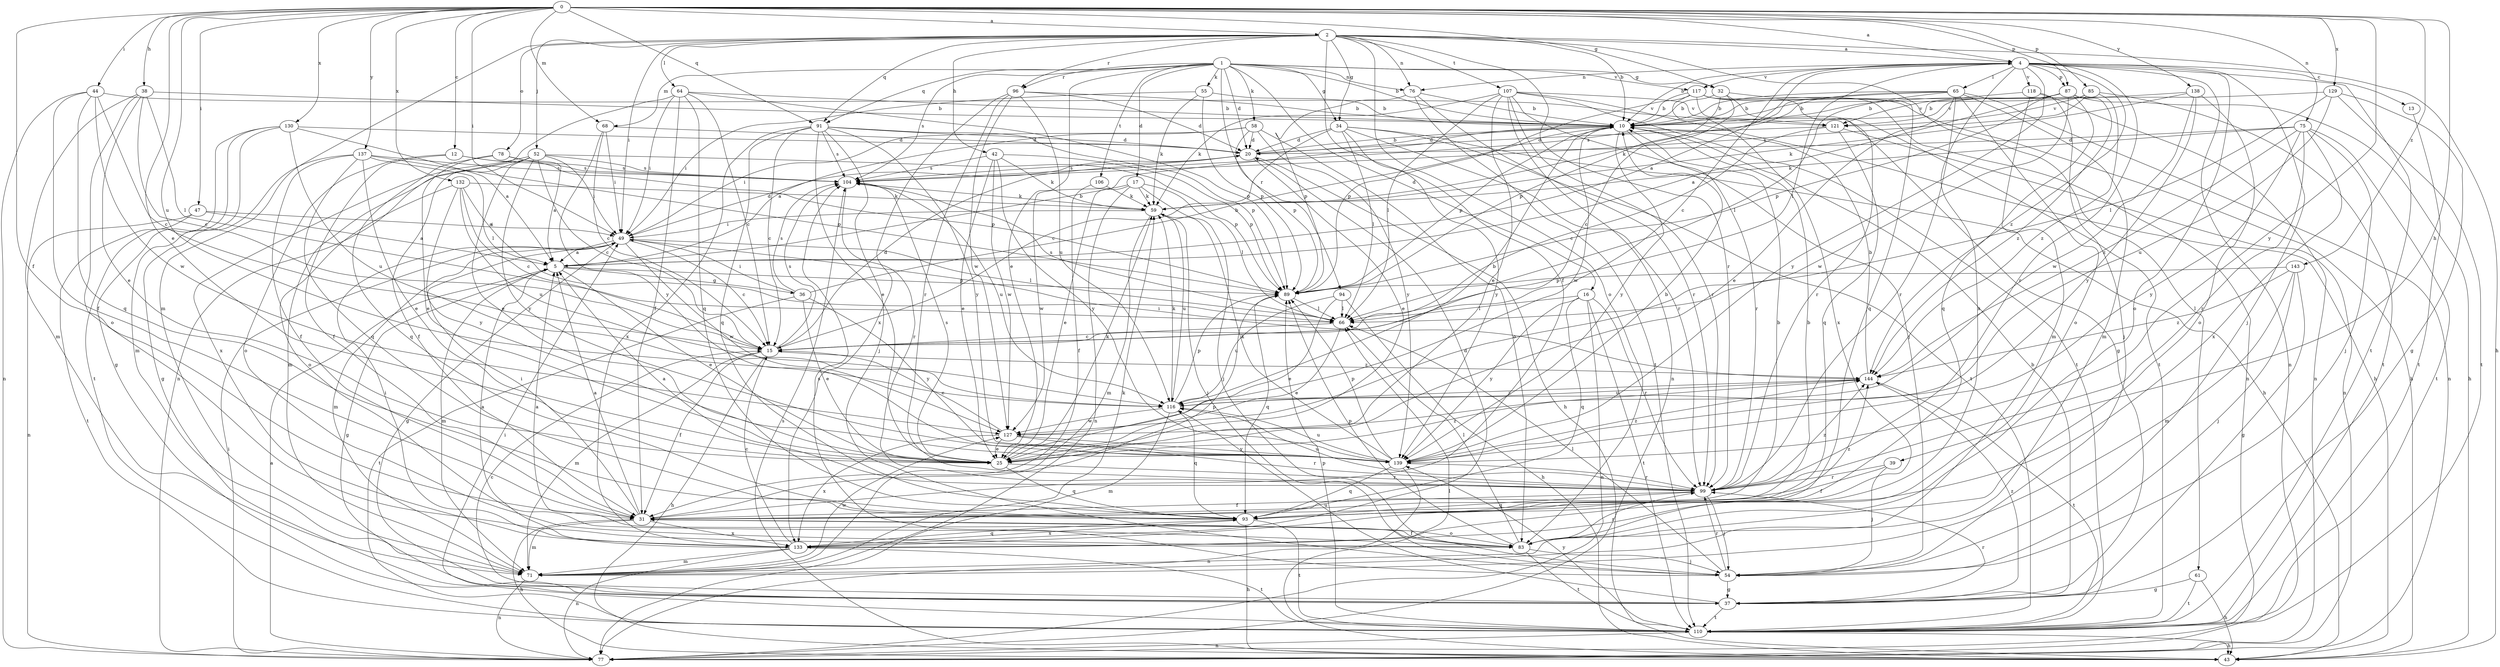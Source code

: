 strict digraph  {
0;
1;
2;
4;
5;
10;
12;
13;
15;
16;
17;
20;
25;
31;
32;
34;
36;
37;
38;
39;
42;
43;
44;
47;
49;
52;
54;
55;
58;
59;
61;
64;
65;
66;
68;
71;
75;
76;
77;
78;
83;
85;
87;
89;
91;
93;
94;
96;
99;
104;
106;
107;
110;
116;
117;
118;
121;
127;
129;
130;
132;
133;
137;
138;
139;
143;
144;
0 -> 2  [label=a];
0 -> 4  [label=a];
0 -> 12  [label=c];
0 -> 25  [label=e];
0 -> 31  [label=f];
0 -> 32  [label=g];
0 -> 38  [label=h];
0 -> 39  [label=h];
0 -> 44  [label=i];
0 -> 47  [label=i];
0 -> 49  [label=i];
0 -> 68  [label=m];
0 -> 75  [label=n];
0 -> 85  [label=p];
0 -> 87  [label=p];
0 -> 91  [label=q];
0 -> 116  [label=u];
0 -> 129  [label=x];
0 -> 130  [label=x];
0 -> 132  [label=x];
0 -> 137  [label=y];
0 -> 138  [label=y];
0 -> 139  [label=y];
0 -> 143  [label=z];
1 -> 10  [label=b];
1 -> 16  [label=d];
1 -> 17  [label=d];
1 -> 20  [label=d];
1 -> 25  [label=e];
1 -> 32  [label=g];
1 -> 34  [label=g];
1 -> 55  [label=k];
1 -> 58  [label=k];
1 -> 68  [label=m];
1 -> 76  [label=n];
1 -> 91  [label=q];
1 -> 94  [label=r];
1 -> 96  [label=r];
1 -> 104  [label=s];
1 -> 106  [label=t];
1 -> 117  [label=v];
2 -> 4  [label=a];
2 -> 10  [label=b];
2 -> 31  [label=f];
2 -> 34  [label=g];
2 -> 42  [label=h];
2 -> 43  [label=h];
2 -> 49  [label=i];
2 -> 52  [label=j];
2 -> 61  [label=l];
2 -> 64  [label=l];
2 -> 71  [label=m];
2 -> 76  [label=n];
2 -> 78  [label=o];
2 -> 83  [label=o];
2 -> 91  [label=q];
2 -> 96  [label=r];
2 -> 99  [label=r];
2 -> 107  [label=t];
4 -> 10  [label=b];
4 -> 13  [label=c];
4 -> 15  [label=c];
4 -> 54  [label=j];
4 -> 65  [label=l];
4 -> 66  [label=l];
4 -> 76  [label=n];
4 -> 77  [label=n];
4 -> 83  [label=o];
4 -> 87  [label=p];
4 -> 99  [label=r];
4 -> 110  [label=t];
4 -> 117  [label=v];
4 -> 118  [label=v];
4 -> 133  [label=x];
4 -> 139  [label=y];
4 -> 144  [label=z];
5 -> 4  [label=a];
5 -> 10  [label=b];
5 -> 25  [label=e];
5 -> 36  [label=g];
5 -> 37  [label=g];
5 -> 71  [label=m];
5 -> 89  [label=p];
10 -> 20  [label=d];
10 -> 89  [label=p];
10 -> 99  [label=r];
10 -> 127  [label=w];
10 -> 139  [label=y];
12 -> 31  [label=f];
12 -> 83  [label=o];
12 -> 89  [label=p];
12 -> 104  [label=s];
13 -> 110  [label=t];
15 -> 20  [label=d];
15 -> 31  [label=f];
15 -> 43  [label=h];
15 -> 71  [label=m];
15 -> 104  [label=s];
15 -> 144  [label=z];
16 -> 66  [label=l];
16 -> 77  [label=n];
16 -> 93  [label=q];
16 -> 99  [label=r];
16 -> 110  [label=t];
16 -> 139  [label=y];
17 -> 25  [label=e];
17 -> 54  [label=j];
17 -> 59  [label=k];
17 -> 66  [label=l];
17 -> 77  [label=n];
17 -> 127  [label=w];
20 -> 10  [label=b];
20 -> 25  [label=e];
20 -> 43  [label=h];
20 -> 104  [label=s];
25 -> 59  [label=k];
25 -> 93  [label=q];
25 -> 99  [label=r];
25 -> 104  [label=s];
25 -> 144  [label=z];
31 -> 5  [label=a];
31 -> 10  [label=b];
31 -> 43  [label=h];
31 -> 49  [label=i];
31 -> 71  [label=m];
31 -> 83  [label=o];
31 -> 89  [label=p];
31 -> 133  [label=x];
31 -> 144  [label=z];
32 -> 10  [label=b];
32 -> 15  [label=c];
32 -> 89  [label=p];
32 -> 93  [label=q];
32 -> 99  [label=r];
34 -> 15  [label=c];
34 -> 20  [label=d];
34 -> 43  [label=h];
34 -> 66  [label=l];
34 -> 99  [label=r];
34 -> 110  [label=t];
34 -> 139  [label=y];
36 -> 10  [label=b];
36 -> 25  [label=e];
36 -> 49  [label=i];
36 -> 104  [label=s];
36 -> 110  [label=t];
36 -> 139  [label=y];
37 -> 10  [label=b];
37 -> 15  [label=c];
37 -> 99  [label=r];
37 -> 110  [label=t];
37 -> 116  [label=u];
37 -> 144  [label=z];
38 -> 10  [label=b];
38 -> 15  [label=c];
38 -> 25  [label=e];
38 -> 66  [label=l];
38 -> 71  [label=m];
38 -> 83  [label=o];
39 -> 31  [label=f];
39 -> 54  [label=j];
39 -> 99  [label=r];
42 -> 25  [label=e];
42 -> 59  [label=k];
42 -> 89  [label=p];
42 -> 104  [label=s];
42 -> 127  [label=w];
42 -> 139  [label=y];
43 -> 66  [label=l];
43 -> 104  [label=s];
44 -> 15  [label=c];
44 -> 31  [label=f];
44 -> 77  [label=n];
44 -> 93  [label=q];
44 -> 121  [label=v];
44 -> 127  [label=w];
47 -> 5  [label=a];
47 -> 49  [label=i];
47 -> 77  [label=n];
47 -> 110  [label=t];
49 -> 5  [label=a];
49 -> 15  [label=c];
49 -> 20  [label=d];
49 -> 37  [label=g];
49 -> 66  [label=l];
49 -> 71  [label=m];
49 -> 127  [label=w];
52 -> 15  [label=c];
52 -> 25  [label=e];
52 -> 31  [label=f];
52 -> 49  [label=i];
52 -> 71  [label=m];
52 -> 89  [label=p];
52 -> 104  [label=s];
52 -> 133  [label=x];
52 -> 139  [label=y];
54 -> 37  [label=g];
54 -> 66  [label=l];
54 -> 99  [label=r];
54 -> 104  [label=s];
55 -> 10  [label=b];
55 -> 49  [label=i];
55 -> 59  [label=k];
55 -> 89  [label=p];
58 -> 5  [label=a];
58 -> 20  [label=d];
58 -> 49  [label=i];
58 -> 83  [label=o];
58 -> 89  [label=p];
58 -> 139  [label=y];
59 -> 49  [label=i];
59 -> 54  [label=j];
59 -> 71  [label=m];
59 -> 116  [label=u];
61 -> 37  [label=g];
61 -> 43  [label=h];
61 -> 110  [label=t];
64 -> 10  [label=b];
64 -> 15  [label=c];
64 -> 31  [label=f];
64 -> 49  [label=i];
64 -> 77  [label=n];
64 -> 89  [label=p];
64 -> 93  [label=q];
65 -> 10  [label=b];
65 -> 25  [label=e];
65 -> 59  [label=k];
65 -> 66  [label=l];
65 -> 71  [label=m];
65 -> 77  [label=n];
65 -> 83  [label=o];
65 -> 99  [label=r];
65 -> 104  [label=s];
66 -> 15  [label=c];
66 -> 25  [label=e];
66 -> 104  [label=s];
68 -> 15  [label=c];
68 -> 20  [label=d];
68 -> 49  [label=i];
68 -> 139  [label=y];
71 -> 59  [label=k];
71 -> 77  [label=n];
71 -> 127  [label=w];
75 -> 20  [label=d];
75 -> 54  [label=j];
75 -> 59  [label=k];
75 -> 99  [label=r];
75 -> 110  [label=t];
75 -> 133  [label=x];
75 -> 139  [label=y];
75 -> 144  [label=z];
76 -> 10  [label=b];
76 -> 89  [label=p];
76 -> 99  [label=r];
76 -> 110  [label=t];
77 -> 5  [label=a];
77 -> 49  [label=i];
78 -> 5  [label=a];
78 -> 25  [label=e];
78 -> 93  [label=q];
78 -> 104  [label=s];
83 -> 5  [label=a];
83 -> 31  [label=f];
83 -> 54  [label=j];
83 -> 66  [label=l];
83 -> 89  [label=p];
83 -> 99  [label=r];
83 -> 110  [label=t];
85 -> 10  [label=b];
85 -> 104  [label=s];
85 -> 110  [label=t];
85 -> 121  [label=v];
85 -> 144  [label=z];
87 -> 5  [label=a];
87 -> 10  [label=b];
87 -> 43  [label=h];
87 -> 89  [label=p];
87 -> 93  [label=q];
87 -> 121  [label=v];
87 -> 127  [label=w];
87 -> 144  [label=z];
89 -> 66  [label=l];
89 -> 93  [label=q];
91 -> 15  [label=c];
91 -> 20  [label=d];
91 -> 25  [label=e];
91 -> 54  [label=j];
91 -> 89  [label=p];
91 -> 93  [label=q];
91 -> 104  [label=s];
91 -> 133  [label=x];
91 -> 139  [label=y];
93 -> 10  [label=b];
93 -> 43  [label=h];
93 -> 110  [label=t];
93 -> 133  [label=x];
94 -> 25  [label=e];
94 -> 43  [label=h];
94 -> 66  [label=l];
94 -> 116  [label=u];
96 -> 10  [label=b];
96 -> 20  [label=d];
96 -> 99  [label=r];
96 -> 116  [label=u];
96 -> 127  [label=w];
96 -> 133  [label=x];
99 -> 5  [label=a];
99 -> 31  [label=f];
99 -> 54  [label=j];
99 -> 93  [label=q];
99 -> 116  [label=u];
99 -> 144  [label=z];
104 -> 59  [label=k];
104 -> 99  [label=r];
104 -> 116  [label=u];
106 -> 31  [label=f];
106 -> 59  [label=k];
107 -> 25  [label=e];
107 -> 43  [label=h];
107 -> 54  [label=j];
107 -> 59  [label=k];
107 -> 66  [label=l];
107 -> 77  [label=n];
107 -> 99  [label=r];
107 -> 110  [label=t];
107 -> 121  [label=v];
110 -> 43  [label=h];
110 -> 49  [label=i];
110 -> 77  [label=n];
110 -> 89  [label=p];
110 -> 139  [label=y];
116 -> 10  [label=b];
116 -> 59  [label=k];
116 -> 71  [label=m];
116 -> 89  [label=p];
116 -> 93  [label=q];
116 -> 127  [label=w];
116 -> 144  [label=z];
117 -> 10  [label=b];
117 -> 37  [label=g];
117 -> 43  [label=h];
117 -> 77  [label=n];
117 -> 89  [label=p];
117 -> 110  [label=t];
117 -> 133  [label=x];
118 -> 54  [label=j];
118 -> 71  [label=m];
118 -> 77  [label=n];
118 -> 121  [label=v];
121 -> 15  [label=c];
121 -> 20  [label=d];
121 -> 77  [label=n];
121 -> 93  [label=q];
127 -> 15  [label=c];
127 -> 25  [label=e];
127 -> 99  [label=r];
127 -> 133  [label=x];
127 -> 139  [label=y];
129 -> 10  [label=b];
129 -> 37  [label=g];
129 -> 66  [label=l];
129 -> 110  [label=t];
129 -> 116  [label=u];
130 -> 5  [label=a];
130 -> 20  [label=d];
130 -> 37  [label=g];
130 -> 71  [label=m];
130 -> 110  [label=t];
130 -> 116  [label=u];
132 -> 5  [label=a];
132 -> 15  [label=c];
132 -> 59  [label=k];
132 -> 83  [label=o];
132 -> 116  [label=u];
132 -> 139  [label=y];
133 -> 5  [label=a];
133 -> 15  [label=c];
133 -> 20  [label=d];
133 -> 49  [label=i];
133 -> 71  [label=m];
133 -> 77  [label=n];
133 -> 93  [label=q];
133 -> 110  [label=t];
137 -> 25  [label=e];
137 -> 31  [label=f];
137 -> 37  [label=g];
137 -> 66  [label=l];
137 -> 89  [label=p];
137 -> 93  [label=q];
137 -> 104  [label=s];
138 -> 10  [label=b];
138 -> 59  [label=k];
138 -> 83  [label=o];
138 -> 127  [label=w];
138 -> 139  [label=y];
139 -> 10  [label=b];
139 -> 59  [label=k];
139 -> 77  [label=n];
139 -> 89  [label=p];
139 -> 93  [label=q];
139 -> 99  [label=r];
139 -> 116  [label=u];
139 -> 144  [label=z];
143 -> 37  [label=g];
143 -> 54  [label=j];
143 -> 71  [label=m];
143 -> 89  [label=p];
143 -> 144  [label=z];
144 -> 10  [label=b];
144 -> 49  [label=i];
144 -> 110  [label=t];
144 -> 116  [label=u];
}
